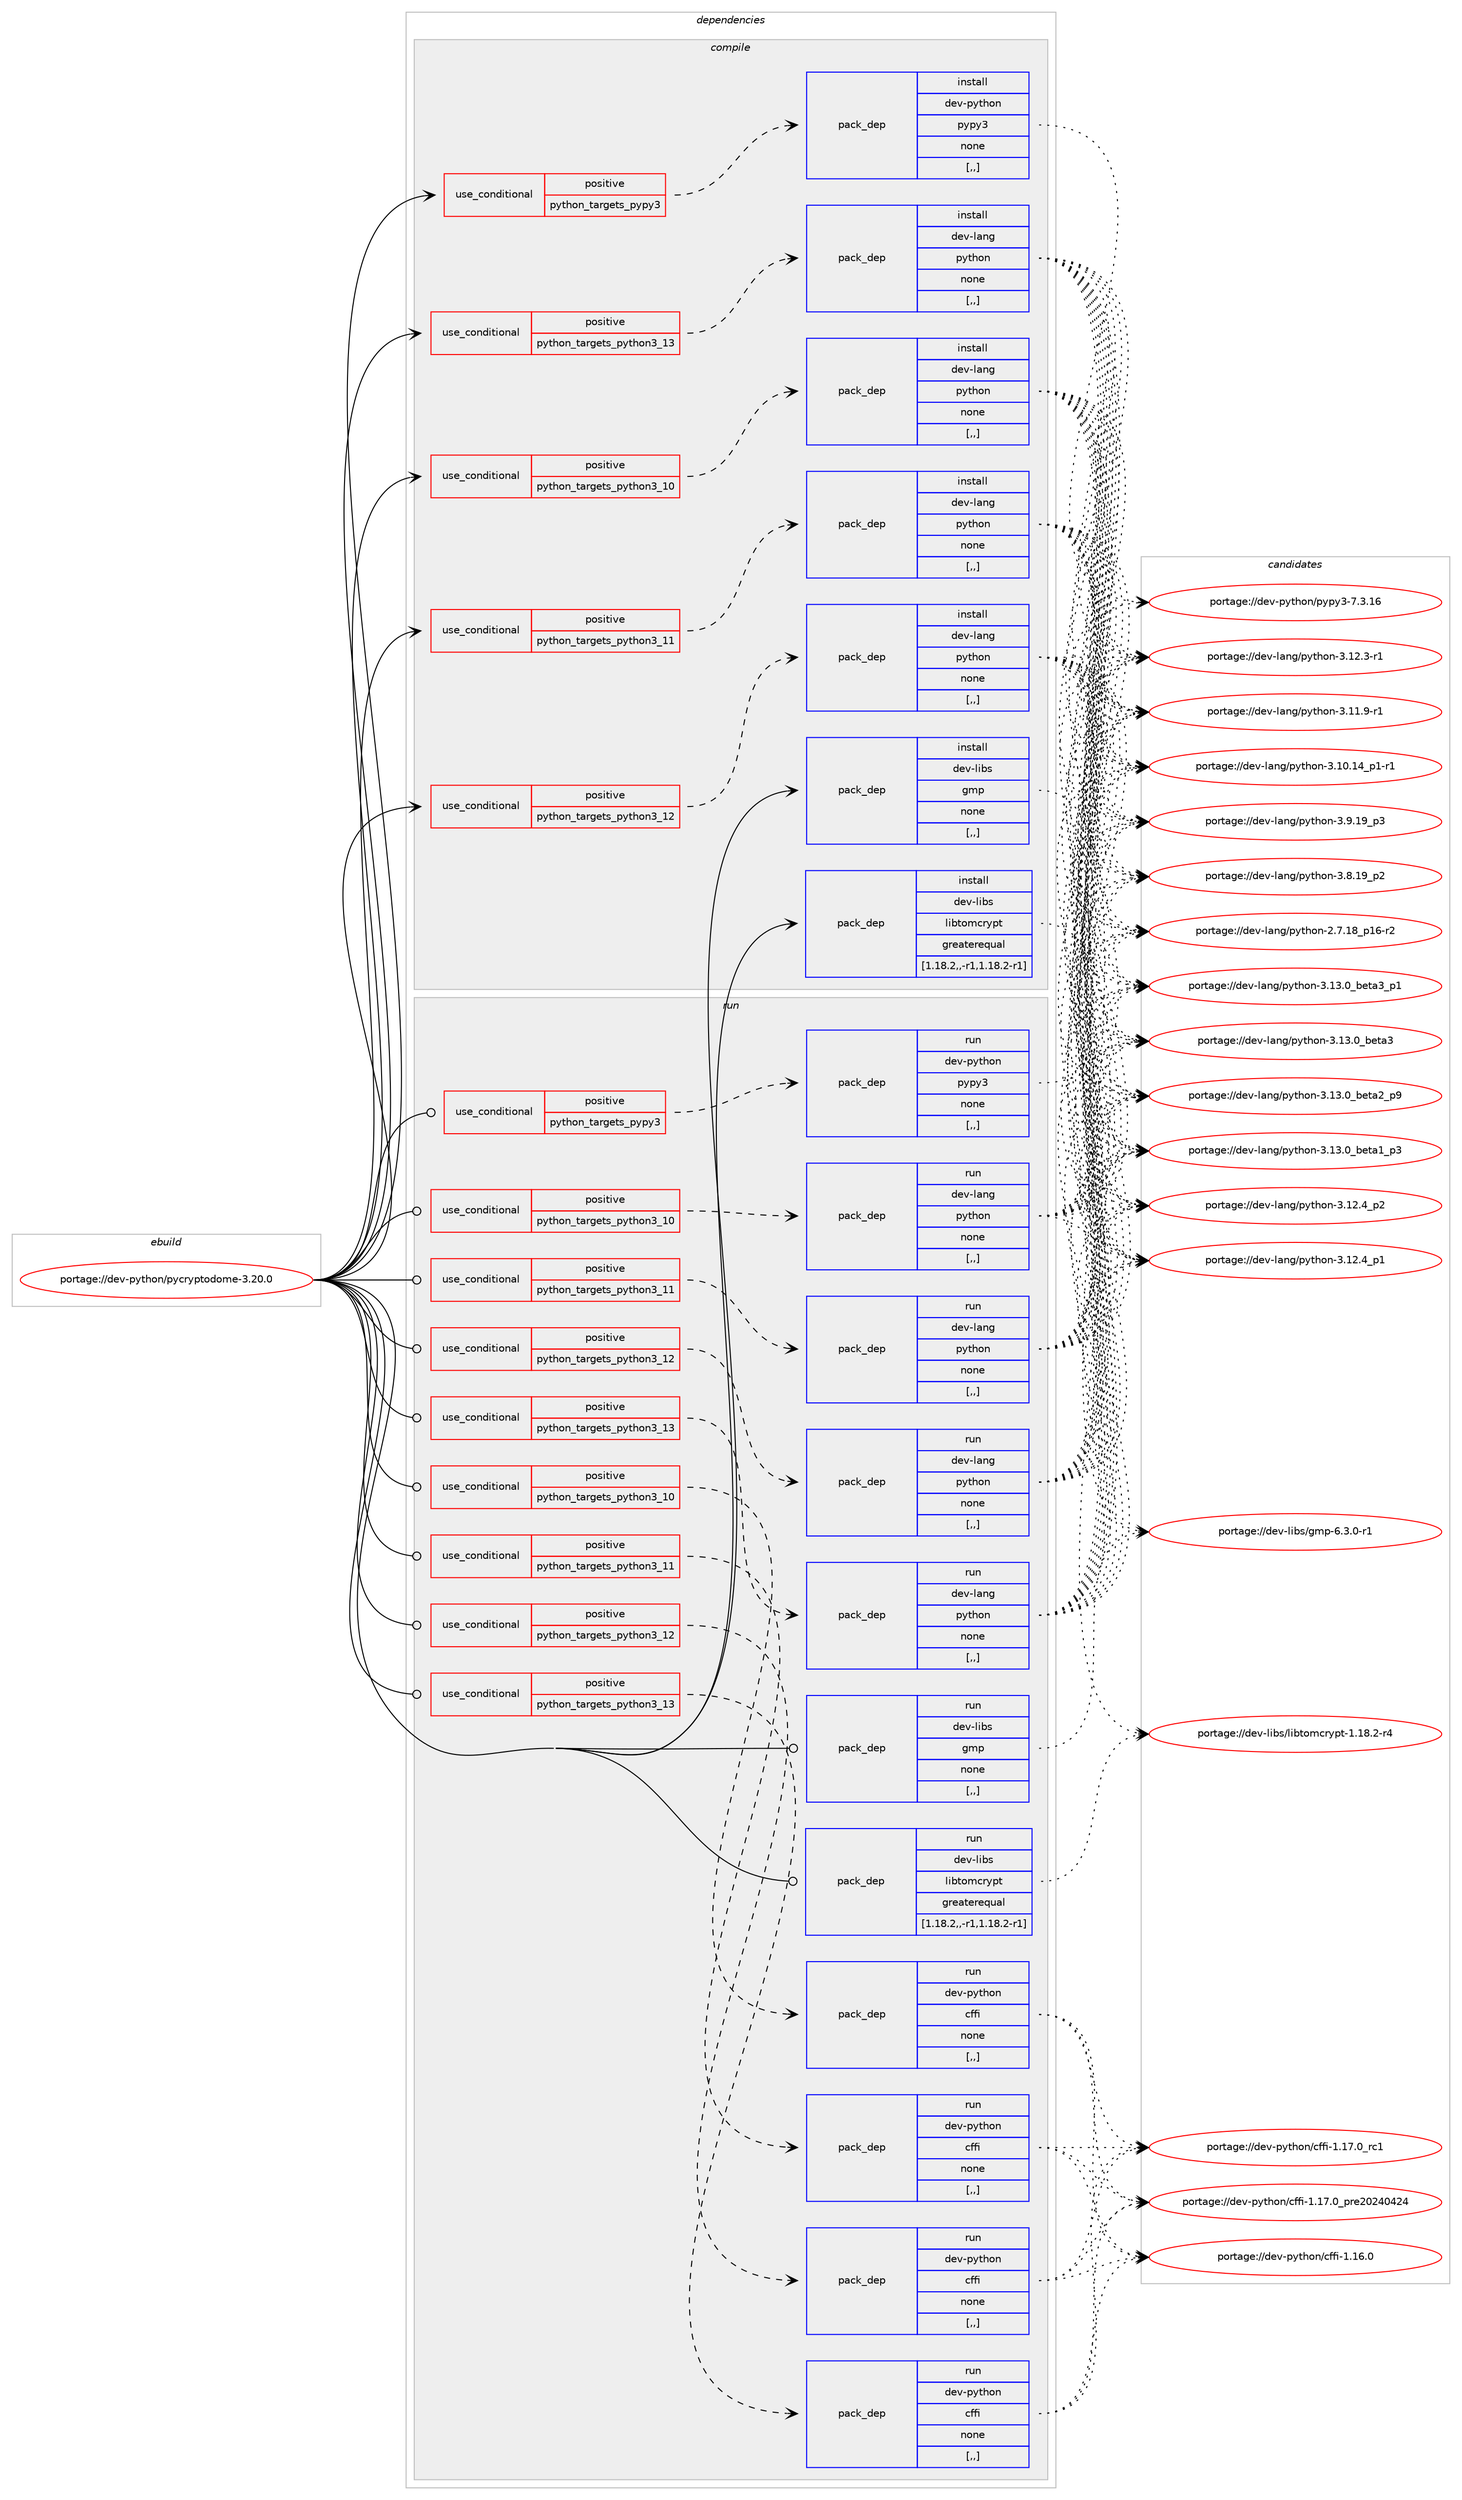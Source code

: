 digraph prolog {

# *************
# Graph options
# *************

newrank=true;
concentrate=true;
compound=true;
graph [rankdir=LR,fontname=Helvetica,fontsize=10,ranksep=1.5];#, ranksep=2.5, nodesep=0.2];
edge  [arrowhead=vee];
node  [fontname=Helvetica,fontsize=10];

# **********
# The ebuild
# **********

subgraph cluster_leftcol {
color=gray;
label=<<i>ebuild</i>>;
id [label="portage://dev-python/pycryptodome-3.20.0", color=red, width=4, href="../dev-python/pycryptodome-3.20.0.svg"];
}

# ****************
# The dependencies
# ****************

subgraph cluster_midcol {
color=gray;
label=<<i>dependencies</i>>;
subgraph cluster_compile {
fillcolor="#eeeeee";
style=filled;
label=<<i>compile</i>>;
subgraph cond36601 {
dependency155736 [label=<<TABLE BORDER="0" CELLBORDER="1" CELLSPACING="0" CELLPADDING="4"><TR><TD ROWSPAN="3" CELLPADDING="10">use_conditional</TD></TR><TR><TD>positive</TD></TR><TR><TD>python_targets_pypy3</TD></TR></TABLE>>, shape=none, color=red];
subgraph pack117884 {
dependency155737 [label=<<TABLE BORDER="0" CELLBORDER="1" CELLSPACING="0" CELLPADDING="4" WIDTH="220"><TR><TD ROWSPAN="6" CELLPADDING="30">pack_dep</TD></TR><TR><TD WIDTH="110">install</TD></TR><TR><TD>dev-python</TD></TR><TR><TD>pypy3</TD></TR><TR><TD>none</TD></TR><TR><TD>[,,]</TD></TR></TABLE>>, shape=none, color=blue];
}
dependency155736:e -> dependency155737:w [weight=20,style="dashed",arrowhead="vee"];
}
id:e -> dependency155736:w [weight=20,style="solid",arrowhead="vee"];
subgraph cond36602 {
dependency155738 [label=<<TABLE BORDER="0" CELLBORDER="1" CELLSPACING="0" CELLPADDING="4"><TR><TD ROWSPAN="3" CELLPADDING="10">use_conditional</TD></TR><TR><TD>positive</TD></TR><TR><TD>python_targets_python3_10</TD></TR></TABLE>>, shape=none, color=red];
subgraph pack117885 {
dependency155739 [label=<<TABLE BORDER="0" CELLBORDER="1" CELLSPACING="0" CELLPADDING="4" WIDTH="220"><TR><TD ROWSPAN="6" CELLPADDING="30">pack_dep</TD></TR><TR><TD WIDTH="110">install</TD></TR><TR><TD>dev-lang</TD></TR><TR><TD>python</TD></TR><TR><TD>none</TD></TR><TR><TD>[,,]</TD></TR></TABLE>>, shape=none, color=blue];
}
dependency155738:e -> dependency155739:w [weight=20,style="dashed",arrowhead="vee"];
}
id:e -> dependency155738:w [weight=20,style="solid",arrowhead="vee"];
subgraph cond36603 {
dependency155740 [label=<<TABLE BORDER="0" CELLBORDER="1" CELLSPACING="0" CELLPADDING="4"><TR><TD ROWSPAN="3" CELLPADDING="10">use_conditional</TD></TR><TR><TD>positive</TD></TR><TR><TD>python_targets_python3_11</TD></TR></TABLE>>, shape=none, color=red];
subgraph pack117886 {
dependency155741 [label=<<TABLE BORDER="0" CELLBORDER="1" CELLSPACING="0" CELLPADDING="4" WIDTH="220"><TR><TD ROWSPAN="6" CELLPADDING="30">pack_dep</TD></TR><TR><TD WIDTH="110">install</TD></TR><TR><TD>dev-lang</TD></TR><TR><TD>python</TD></TR><TR><TD>none</TD></TR><TR><TD>[,,]</TD></TR></TABLE>>, shape=none, color=blue];
}
dependency155740:e -> dependency155741:w [weight=20,style="dashed",arrowhead="vee"];
}
id:e -> dependency155740:w [weight=20,style="solid",arrowhead="vee"];
subgraph cond36604 {
dependency155742 [label=<<TABLE BORDER="0" CELLBORDER="1" CELLSPACING="0" CELLPADDING="4"><TR><TD ROWSPAN="3" CELLPADDING="10">use_conditional</TD></TR><TR><TD>positive</TD></TR><TR><TD>python_targets_python3_12</TD></TR></TABLE>>, shape=none, color=red];
subgraph pack117887 {
dependency155743 [label=<<TABLE BORDER="0" CELLBORDER="1" CELLSPACING="0" CELLPADDING="4" WIDTH="220"><TR><TD ROWSPAN="6" CELLPADDING="30">pack_dep</TD></TR><TR><TD WIDTH="110">install</TD></TR><TR><TD>dev-lang</TD></TR><TR><TD>python</TD></TR><TR><TD>none</TD></TR><TR><TD>[,,]</TD></TR></TABLE>>, shape=none, color=blue];
}
dependency155742:e -> dependency155743:w [weight=20,style="dashed",arrowhead="vee"];
}
id:e -> dependency155742:w [weight=20,style="solid",arrowhead="vee"];
subgraph cond36605 {
dependency155744 [label=<<TABLE BORDER="0" CELLBORDER="1" CELLSPACING="0" CELLPADDING="4"><TR><TD ROWSPAN="3" CELLPADDING="10">use_conditional</TD></TR><TR><TD>positive</TD></TR><TR><TD>python_targets_python3_13</TD></TR></TABLE>>, shape=none, color=red];
subgraph pack117888 {
dependency155745 [label=<<TABLE BORDER="0" CELLBORDER="1" CELLSPACING="0" CELLPADDING="4" WIDTH="220"><TR><TD ROWSPAN="6" CELLPADDING="30">pack_dep</TD></TR><TR><TD WIDTH="110">install</TD></TR><TR><TD>dev-lang</TD></TR><TR><TD>python</TD></TR><TR><TD>none</TD></TR><TR><TD>[,,]</TD></TR></TABLE>>, shape=none, color=blue];
}
dependency155744:e -> dependency155745:w [weight=20,style="dashed",arrowhead="vee"];
}
id:e -> dependency155744:w [weight=20,style="solid",arrowhead="vee"];
subgraph pack117889 {
dependency155746 [label=<<TABLE BORDER="0" CELLBORDER="1" CELLSPACING="0" CELLPADDING="4" WIDTH="220"><TR><TD ROWSPAN="6" CELLPADDING="30">pack_dep</TD></TR><TR><TD WIDTH="110">install</TD></TR><TR><TD>dev-libs</TD></TR><TR><TD>gmp</TD></TR><TR><TD>none</TD></TR><TR><TD>[,,]</TD></TR></TABLE>>, shape=none, color=blue];
}
id:e -> dependency155746:w [weight=20,style="solid",arrowhead="vee"];
subgraph pack117890 {
dependency155747 [label=<<TABLE BORDER="0" CELLBORDER="1" CELLSPACING="0" CELLPADDING="4" WIDTH="220"><TR><TD ROWSPAN="6" CELLPADDING="30">pack_dep</TD></TR><TR><TD WIDTH="110">install</TD></TR><TR><TD>dev-libs</TD></TR><TR><TD>libtomcrypt</TD></TR><TR><TD>greaterequal</TD></TR><TR><TD>[1.18.2,,-r1,1.18.2-r1]</TD></TR></TABLE>>, shape=none, color=blue];
}
id:e -> dependency155747:w [weight=20,style="solid",arrowhead="vee"];
}
subgraph cluster_compileandrun {
fillcolor="#eeeeee";
style=filled;
label=<<i>compile and run</i>>;
}
subgraph cluster_run {
fillcolor="#eeeeee";
style=filled;
label=<<i>run</i>>;
subgraph cond36606 {
dependency155748 [label=<<TABLE BORDER="0" CELLBORDER="1" CELLSPACING="0" CELLPADDING="4"><TR><TD ROWSPAN="3" CELLPADDING="10">use_conditional</TD></TR><TR><TD>positive</TD></TR><TR><TD>python_targets_pypy3</TD></TR></TABLE>>, shape=none, color=red];
subgraph pack117891 {
dependency155749 [label=<<TABLE BORDER="0" CELLBORDER="1" CELLSPACING="0" CELLPADDING="4" WIDTH="220"><TR><TD ROWSPAN="6" CELLPADDING="30">pack_dep</TD></TR><TR><TD WIDTH="110">run</TD></TR><TR><TD>dev-python</TD></TR><TR><TD>pypy3</TD></TR><TR><TD>none</TD></TR><TR><TD>[,,]</TD></TR></TABLE>>, shape=none, color=blue];
}
dependency155748:e -> dependency155749:w [weight=20,style="dashed",arrowhead="vee"];
}
id:e -> dependency155748:w [weight=20,style="solid",arrowhead="odot"];
subgraph cond36607 {
dependency155750 [label=<<TABLE BORDER="0" CELLBORDER="1" CELLSPACING="0" CELLPADDING="4"><TR><TD ROWSPAN="3" CELLPADDING="10">use_conditional</TD></TR><TR><TD>positive</TD></TR><TR><TD>python_targets_python3_10</TD></TR></TABLE>>, shape=none, color=red];
subgraph pack117892 {
dependency155751 [label=<<TABLE BORDER="0" CELLBORDER="1" CELLSPACING="0" CELLPADDING="4" WIDTH="220"><TR><TD ROWSPAN="6" CELLPADDING="30">pack_dep</TD></TR><TR><TD WIDTH="110">run</TD></TR><TR><TD>dev-lang</TD></TR><TR><TD>python</TD></TR><TR><TD>none</TD></TR><TR><TD>[,,]</TD></TR></TABLE>>, shape=none, color=blue];
}
dependency155750:e -> dependency155751:w [weight=20,style="dashed",arrowhead="vee"];
}
id:e -> dependency155750:w [weight=20,style="solid",arrowhead="odot"];
subgraph cond36608 {
dependency155752 [label=<<TABLE BORDER="0" CELLBORDER="1" CELLSPACING="0" CELLPADDING="4"><TR><TD ROWSPAN="3" CELLPADDING="10">use_conditional</TD></TR><TR><TD>positive</TD></TR><TR><TD>python_targets_python3_10</TD></TR></TABLE>>, shape=none, color=red];
subgraph pack117893 {
dependency155753 [label=<<TABLE BORDER="0" CELLBORDER="1" CELLSPACING="0" CELLPADDING="4" WIDTH="220"><TR><TD ROWSPAN="6" CELLPADDING="30">pack_dep</TD></TR><TR><TD WIDTH="110">run</TD></TR><TR><TD>dev-python</TD></TR><TR><TD>cffi</TD></TR><TR><TD>none</TD></TR><TR><TD>[,,]</TD></TR></TABLE>>, shape=none, color=blue];
}
dependency155752:e -> dependency155753:w [weight=20,style="dashed",arrowhead="vee"];
}
id:e -> dependency155752:w [weight=20,style="solid",arrowhead="odot"];
subgraph cond36609 {
dependency155754 [label=<<TABLE BORDER="0" CELLBORDER="1" CELLSPACING="0" CELLPADDING="4"><TR><TD ROWSPAN="3" CELLPADDING="10">use_conditional</TD></TR><TR><TD>positive</TD></TR><TR><TD>python_targets_python3_11</TD></TR></TABLE>>, shape=none, color=red];
subgraph pack117894 {
dependency155755 [label=<<TABLE BORDER="0" CELLBORDER="1" CELLSPACING="0" CELLPADDING="4" WIDTH="220"><TR><TD ROWSPAN="6" CELLPADDING="30">pack_dep</TD></TR><TR><TD WIDTH="110">run</TD></TR><TR><TD>dev-lang</TD></TR><TR><TD>python</TD></TR><TR><TD>none</TD></TR><TR><TD>[,,]</TD></TR></TABLE>>, shape=none, color=blue];
}
dependency155754:e -> dependency155755:w [weight=20,style="dashed",arrowhead="vee"];
}
id:e -> dependency155754:w [weight=20,style="solid",arrowhead="odot"];
subgraph cond36610 {
dependency155756 [label=<<TABLE BORDER="0" CELLBORDER="1" CELLSPACING="0" CELLPADDING="4"><TR><TD ROWSPAN="3" CELLPADDING="10">use_conditional</TD></TR><TR><TD>positive</TD></TR><TR><TD>python_targets_python3_11</TD></TR></TABLE>>, shape=none, color=red];
subgraph pack117895 {
dependency155757 [label=<<TABLE BORDER="0" CELLBORDER="1" CELLSPACING="0" CELLPADDING="4" WIDTH="220"><TR><TD ROWSPAN="6" CELLPADDING="30">pack_dep</TD></TR><TR><TD WIDTH="110">run</TD></TR><TR><TD>dev-python</TD></TR><TR><TD>cffi</TD></TR><TR><TD>none</TD></TR><TR><TD>[,,]</TD></TR></TABLE>>, shape=none, color=blue];
}
dependency155756:e -> dependency155757:w [weight=20,style="dashed",arrowhead="vee"];
}
id:e -> dependency155756:w [weight=20,style="solid",arrowhead="odot"];
subgraph cond36611 {
dependency155758 [label=<<TABLE BORDER="0" CELLBORDER="1" CELLSPACING="0" CELLPADDING="4"><TR><TD ROWSPAN="3" CELLPADDING="10">use_conditional</TD></TR><TR><TD>positive</TD></TR><TR><TD>python_targets_python3_12</TD></TR></TABLE>>, shape=none, color=red];
subgraph pack117896 {
dependency155759 [label=<<TABLE BORDER="0" CELLBORDER="1" CELLSPACING="0" CELLPADDING="4" WIDTH="220"><TR><TD ROWSPAN="6" CELLPADDING="30">pack_dep</TD></TR><TR><TD WIDTH="110">run</TD></TR><TR><TD>dev-lang</TD></TR><TR><TD>python</TD></TR><TR><TD>none</TD></TR><TR><TD>[,,]</TD></TR></TABLE>>, shape=none, color=blue];
}
dependency155758:e -> dependency155759:w [weight=20,style="dashed",arrowhead="vee"];
}
id:e -> dependency155758:w [weight=20,style="solid",arrowhead="odot"];
subgraph cond36612 {
dependency155760 [label=<<TABLE BORDER="0" CELLBORDER="1" CELLSPACING="0" CELLPADDING="4"><TR><TD ROWSPAN="3" CELLPADDING="10">use_conditional</TD></TR><TR><TD>positive</TD></TR><TR><TD>python_targets_python3_12</TD></TR></TABLE>>, shape=none, color=red];
subgraph pack117897 {
dependency155761 [label=<<TABLE BORDER="0" CELLBORDER="1" CELLSPACING="0" CELLPADDING="4" WIDTH="220"><TR><TD ROWSPAN="6" CELLPADDING="30">pack_dep</TD></TR><TR><TD WIDTH="110">run</TD></TR><TR><TD>dev-python</TD></TR><TR><TD>cffi</TD></TR><TR><TD>none</TD></TR><TR><TD>[,,]</TD></TR></TABLE>>, shape=none, color=blue];
}
dependency155760:e -> dependency155761:w [weight=20,style="dashed",arrowhead="vee"];
}
id:e -> dependency155760:w [weight=20,style="solid",arrowhead="odot"];
subgraph cond36613 {
dependency155762 [label=<<TABLE BORDER="0" CELLBORDER="1" CELLSPACING="0" CELLPADDING="4"><TR><TD ROWSPAN="3" CELLPADDING="10">use_conditional</TD></TR><TR><TD>positive</TD></TR><TR><TD>python_targets_python3_13</TD></TR></TABLE>>, shape=none, color=red];
subgraph pack117898 {
dependency155763 [label=<<TABLE BORDER="0" CELLBORDER="1" CELLSPACING="0" CELLPADDING="4" WIDTH="220"><TR><TD ROWSPAN="6" CELLPADDING="30">pack_dep</TD></TR><TR><TD WIDTH="110">run</TD></TR><TR><TD>dev-lang</TD></TR><TR><TD>python</TD></TR><TR><TD>none</TD></TR><TR><TD>[,,]</TD></TR></TABLE>>, shape=none, color=blue];
}
dependency155762:e -> dependency155763:w [weight=20,style="dashed",arrowhead="vee"];
}
id:e -> dependency155762:w [weight=20,style="solid",arrowhead="odot"];
subgraph cond36614 {
dependency155764 [label=<<TABLE BORDER="0" CELLBORDER="1" CELLSPACING="0" CELLPADDING="4"><TR><TD ROWSPAN="3" CELLPADDING="10">use_conditional</TD></TR><TR><TD>positive</TD></TR><TR><TD>python_targets_python3_13</TD></TR></TABLE>>, shape=none, color=red];
subgraph pack117899 {
dependency155765 [label=<<TABLE BORDER="0" CELLBORDER="1" CELLSPACING="0" CELLPADDING="4" WIDTH="220"><TR><TD ROWSPAN="6" CELLPADDING="30">pack_dep</TD></TR><TR><TD WIDTH="110">run</TD></TR><TR><TD>dev-python</TD></TR><TR><TD>cffi</TD></TR><TR><TD>none</TD></TR><TR><TD>[,,]</TD></TR></TABLE>>, shape=none, color=blue];
}
dependency155764:e -> dependency155765:w [weight=20,style="dashed",arrowhead="vee"];
}
id:e -> dependency155764:w [weight=20,style="solid",arrowhead="odot"];
subgraph pack117900 {
dependency155766 [label=<<TABLE BORDER="0" CELLBORDER="1" CELLSPACING="0" CELLPADDING="4" WIDTH="220"><TR><TD ROWSPAN="6" CELLPADDING="30">pack_dep</TD></TR><TR><TD WIDTH="110">run</TD></TR><TR><TD>dev-libs</TD></TR><TR><TD>gmp</TD></TR><TR><TD>none</TD></TR><TR><TD>[,,]</TD></TR></TABLE>>, shape=none, color=blue];
}
id:e -> dependency155766:w [weight=20,style="solid",arrowhead="odot"];
subgraph pack117901 {
dependency155767 [label=<<TABLE BORDER="0" CELLBORDER="1" CELLSPACING="0" CELLPADDING="4" WIDTH="220"><TR><TD ROWSPAN="6" CELLPADDING="30">pack_dep</TD></TR><TR><TD WIDTH="110">run</TD></TR><TR><TD>dev-libs</TD></TR><TR><TD>libtomcrypt</TD></TR><TR><TD>greaterequal</TD></TR><TR><TD>[1.18.2,,-r1,1.18.2-r1]</TD></TR></TABLE>>, shape=none, color=blue];
}
id:e -> dependency155767:w [weight=20,style="solid",arrowhead="odot"];
}
}

# **************
# The candidates
# **************

subgraph cluster_choices {
rank=same;
color=gray;
label=<<i>candidates</i>>;

subgraph choice117884 {
color=black;
nodesep=1;
choice10010111845112121116104111110471121211121215145554651464954 [label="portage://dev-python/pypy3-7.3.16", color=red, width=4,href="../dev-python/pypy3-7.3.16.svg"];
dependency155737:e -> choice10010111845112121116104111110471121211121215145554651464954:w [style=dotted,weight="100"];
}
subgraph choice117885 {
color=black;
nodesep=1;
choice10010111845108971101034711212111610411111045514649514648959810111697519511249 [label="portage://dev-lang/python-3.13.0_beta3_p1", color=red, width=4,href="../dev-lang/python-3.13.0_beta3_p1.svg"];
choice1001011184510897110103471121211161041111104551464951464895981011169751 [label="portage://dev-lang/python-3.13.0_beta3", color=red, width=4,href="../dev-lang/python-3.13.0_beta3.svg"];
choice10010111845108971101034711212111610411111045514649514648959810111697509511257 [label="portage://dev-lang/python-3.13.0_beta2_p9", color=red, width=4,href="../dev-lang/python-3.13.0_beta2_p9.svg"];
choice10010111845108971101034711212111610411111045514649514648959810111697499511251 [label="portage://dev-lang/python-3.13.0_beta1_p3", color=red, width=4,href="../dev-lang/python-3.13.0_beta1_p3.svg"];
choice100101118451089711010347112121116104111110455146495046529511250 [label="portage://dev-lang/python-3.12.4_p2", color=red, width=4,href="../dev-lang/python-3.12.4_p2.svg"];
choice100101118451089711010347112121116104111110455146495046529511249 [label="portage://dev-lang/python-3.12.4_p1", color=red, width=4,href="../dev-lang/python-3.12.4_p1.svg"];
choice100101118451089711010347112121116104111110455146495046514511449 [label="portage://dev-lang/python-3.12.3-r1", color=red, width=4,href="../dev-lang/python-3.12.3-r1.svg"];
choice100101118451089711010347112121116104111110455146494946574511449 [label="portage://dev-lang/python-3.11.9-r1", color=red, width=4,href="../dev-lang/python-3.11.9-r1.svg"];
choice100101118451089711010347112121116104111110455146494846495295112494511449 [label="portage://dev-lang/python-3.10.14_p1-r1", color=red, width=4,href="../dev-lang/python-3.10.14_p1-r1.svg"];
choice100101118451089711010347112121116104111110455146574649579511251 [label="portage://dev-lang/python-3.9.19_p3", color=red, width=4,href="../dev-lang/python-3.9.19_p3.svg"];
choice100101118451089711010347112121116104111110455146564649579511250 [label="portage://dev-lang/python-3.8.19_p2", color=red, width=4,href="../dev-lang/python-3.8.19_p2.svg"];
choice100101118451089711010347112121116104111110455046554649569511249544511450 [label="portage://dev-lang/python-2.7.18_p16-r2", color=red, width=4,href="../dev-lang/python-2.7.18_p16-r2.svg"];
dependency155739:e -> choice10010111845108971101034711212111610411111045514649514648959810111697519511249:w [style=dotted,weight="100"];
dependency155739:e -> choice1001011184510897110103471121211161041111104551464951464895981011169751:w [style=dotted,weight="100"];
dependency155739:e -> choice10010111845108971101034711212111610411111045514649514648959810111697509511257:w [style=dotted,weight="100"];
dependency155739:e -> choice10010111845108971101034711212111610411111045514649514648959810111697499511251:w [style=dotted,weight="100"];
dependency155739:e -> choice100101118451089711010347112121116104111110455146495046529511250:w [style=dotted,weight="100"];
dependency155739:e -> choice100101118451089711010347112121116104111110455146495046529511249:w [style=dotted,weight="100"];
dependency155739:e -> choice100101118451089711010347112121116104111110455146495046514511449:w [style=dotted,weight="100"];
dependency155739:e -> choice100101118451089711010347112121116104111110455146494946574511449:w [style=dotted,weight="100"];
dependency155739:e -> choice100101118451089711010347112121116104111110455146494846495295112494511449:w [style=dotted,weight="100"];
dependency155739:e -> choice100101118451089711010347112121116104111110455146574649579511251:w [style=dotted,weight="100"];
dependency155739:e -> choice100101118451089711010347112121116104111110455146564649579511250:w [style=dotted,weight="100"];
dependency155739:e -> choice100101118451089711010347112121116104111110455046554649569511249544511450:w [style=dotted,weight="100"];
}
subgraph choice117886 {
color=black;
nodesep=1;
choice10010111845108971101034711212111610411111045514649514648959810111697519511249 [label="portage://dev-lang/python-3.13.0_beta3_p1", color=red, width=4,href="../dev-lang/python-3.13.0_beta3_p1.svg"];
choice1001011184510897110103471121211161041111104551464951464895981011169751 [label="portage://dev-lang/python-3.13.0_beta3", color=red, width=4,href="../dev-lang/python-3.13.0_beta3.svg"];
choice10010111845108971101034711212111610411111045514649514648959810111697509511257 [label="portage://dev-lang/python-3.13.0_beta2_p9", color=red, width=4,href="../dev-lang/python-3.13.0_beta2_p9.svg"];
choice10010111845108971101034711212111610411111045514649514648959810111697499511251 [label="portage://dev-lang/python-3.13.0_beta1_p3", color=red, width=4,href="../dev-lang/python-3.13.0_beta1_p3.svg"];
choice100101118451089711010347112121116104111110455146495046529511250 [label="portage://dev-lang/python-3.12.4_p2", color=red, width=4,href="../dev-lang/python-3.12.4_p2.svg"];
choice100101118451089711010347112121116104111110455146495046529511249 [label="portage://dev-lang/python-3.12.4_p1", color=red, width=4,href="../dev-lang/python-3.12.4_p1.svg"];
choice100101118451089711010347112121116104111110455146495046514511449 [label="portage://dev-lang/python-3.12.3-r1", color=red, width=4,href="../dev-lang/python-3.12.3-r1.svg"];
choice100101118451089711010347112121116104111110455146494946574511449 [label="portage://dev-lang/python-3.11.9-r1", color=red, width=4,href="../dev-lang/python-3.11.9-r1.svg"];
choice100101118451089711010347112121116104111110455146494846495295112494511449 [label="portage://dev-lang/python-3.10.14_p1-r1", color=red, width=4,href="../dev-lang/python-3.10.14_p1-r1.svg"];
choice100101118451089711010347112121116104111110455146574649579511251 [label="portage://dev-lang/python-3.9.19_p3", color=red, width=4,href="../dev-lang/python-3.9.19_p3.svg"];
choice100101118451089711010347112121116104111110455146564649579511250 [label="portage://dev-lang/python-3.8.19_p2", color=red, width=4,href="../dev-lang/python-3.8.19_p2.svg"];
choice100101118451089711010347112121116104111110455046554649569511249544511450 [label="portage://dev-lang/python-2.7.18_p16-r2", color=red, width=4,href="../dev-lang/python-2.7.18_p16-r2.svg"];
dependency155741:e -> choice10010111845108971101034711212111610411111045514649514648959810111697519511249:w [style=dotted,weight="100"];
dependency155741:e -> choice1001011184510897110103471121211161041111104551464951464895981011169751:w [style=dotted,weight="100"];
dependency155741:e -> choice10010111845108971101034711212111610411111045514649514648959810111697509511257:w [style=dotted,weight="100"];
dependency155741:e -> choice10010111845108971101034711212111610411111045514649514648959810111697499511251:w [style=dotted,weight="100"];
dependency155741:e -> choice100101118451089711010347112121116104111110455146495046529511250:w [style=dotted,weight="100"];
dependency155741:e -> choice100101118451089711010347112121116104111110455146495046529511249:w [style=dotted,weight="100"];
dependency155741:e -> choice100101118451089711010347112121116104111110455146495046514511449:w [style=dotted,weight="100"];
dependency155741:e -> choice100101118451089711010347112121116104111110455146494946574511449:w [style=dotted,weight="100"];
dependency155741:e -> choice100101118451089711010347112121116104111110455146494846495295112494511449:w [style=dotted,weight="100"];
dependency155741:e -> choice100101118451089711010347112121116104111110455146574649579511251:w [style=dotted,weight="100"];
dependency155741:e -> choice100101118451089711010347112121116104111110455146564649579511250:w [style=dotted,weight="100"];
dependency155741:e -> choice100101118451089711010347112121116104111110455046554649569511249544511450:w [style=dotted,weight="100"];
}
subgraph choice117887 {
color=black;
nodesep=1;
choice10010111845108971101034711212111610411111045514649514648959810111697519511249 [label="portage://dev-lang/python-3.13.0_beta3_p1", color=red, width=4,href="../dev-lang/python-3.13.0_beta3_p1.svg"];
choice1001011184510897110103471121211161041111104551464951464895981011169751 [label="portage://dev-lang/python-3.13.0_beta3", color=red, width=4,href="../dev-lang/python-3.13.0_beta3.svg"];
choice10010111845108971101034711212111610411111045514649514648959810111697509511257 [label="portage://dev-lang/python-3.13.0_beta2_p9", color=red, width=4,href="../dev-lang/python-3.13.0_beta2_p9.svg"];
choice10010111845108971101034711212111610411111045514649514648959810111697499511251 [label="portage://dev-lang/python-3.13.0_beta1_p3", color=red, width=4,href="../dev-lang/python-3.13.0_beta1_p3.svg"];
choice100101118451089711010347112121116104111110455146495046529511250 [label="portage://dev-lang/python-3.12.4_p2", color=red, width=4,href="../dev-lang/python-3.12.4_p2.svg"];
choice100101118451089711010347112121116104111110455146495046529511249 [label="portage://dev-lang/python-3.12.4_p1", color=red, width=4,href="../dev-lang/python-3.12.4_p1.svg"];
choice100101118451089711010347112121116104111110455146495046514511449 [label="portage://dev-lang/python-3.12.3-r1", color=red, width=4,href="../dev-lang/python-3.12.3-r1.svg"];
choice100101118451089711010347112121116104111110455146494946574511449 [label="portage://dev-lang/python-3.11.9-r1", color=red, width=4,href="../dev-lang/python-3.11.9-r1.svg"];
choice100101118451089711010347112121116104111110455146494846495295112494511449 [label="portage://dev-lang/python-3.10.14_p1-r1", color=red, width=4,href="../dev-lang/python-3.10.14_p1-r1.svg"];
choice100101118451089711010347112121116104111110455146574649579511251 [label="portage://dev-lang/python-3.9.19_p3", color=red, width=4,href="../dev-lang/python-3.9.19_p3.svg"];
choice100101118451089711010347112121116104111110455146564649579511250 [label="portage://dev-lang/python-3.8.19_p2", color=red, width=4,href="../dev-lang/python-3.8.19_p2.svg"];
choice100101118451089711010347112121116104111110455046554649569511249544511450 [label="portage://dev-lang/python-2.7.18_p16-r2", color=red, width=4,href="../dev-lang/python-2.7.18_p16-r2.svg"];
dependency155743:e -> choice10010111845108971101034711212111610411111045514649514648959810111697519511249:w [style=dotted,weight="100"];
dependency155743:e -> choice1001011184510897110103471121211161041111104551464951464895981011169751:w [style=dotted,weight="100"];
dependency155743:e -> choice10010111845108971101034711212111610411111045514649514648959810111697509511257:w [style=dotted,weight="100"];
dependency155743:e -> choice10010111845108971101034711212111610411111045514649514648959810111697499511251:w [style=dotted,weight="100"];
dependency155743:e -> choice100101118451089711010347112121116104111110455146495046529511250:w [style=dotted,weight="100"];
dependency155743:e -> choice100101118451089711010347112121116104111110455146495046529511249:w [style=dotted,weight="100"];
dependency155743:e -> choice100101118451089711010347112121116104111110455146495046514511449:w [style=dotted,weight="100"];
dependency155743:e -> choice100101118451089711010347112121116104111110455146494946574511449:w [style=dotted,weight="100"];
dependency155743:e -> choice100101118451089711010347112121116104111110455146494846495295112494511449:w [style=dotted,weight="100"];
dependency155743:e -> choice100101118451089711010347112121116104111110455146574649579511251:w [style=dotted,weight="100"];
dependency155743:e -> choice100101118451089711010347112121116104111110455146564649579511250:w [style=dotted,weight="100"];
dependency155743:e -> choice100101118451089711010347112121116104111110455046554649569511249544511450:w [style=dotted,weight="100"];
}
subgraph choice117888 {
color=black;
nodesep=1;
choice10010111845108971101034711212111610411111045514649514648959810111697519511249 [label="portage://dev-lang/python-3.13.0_beta3_p1", color=red, width=4,href="../dev-lang/python-3.13.0_beta3_p1.svg"];
choice1001011184510897110103471121211161041111104551464951464895981011169751 [label="portage://dev-lang/python-3.13.0_beta3", color=red, width=4,href="../dev-lang/python-3.13.0_beta3.svg"];
choice10010111845108971101034711212111610411111045514649514648959810111697509511257 [label="portage://dev-lang/python-3.13.0_beta2_p9", color=red, width=4,href="../dev-lang/python-3.13.0_beta2_p9.svg"];
choice10010111845108971101034711212111610411111045514649514648959810111697499511251 [label="portage://dev-lang/python-3.13.0_beta1_p3", color=red, width=4,href="../dev-lang/python-3.13.0_beta1_p3.svg"];
choice100101118451089711010347112121116104111110455146495046529511250 [label="portage://dev-lang/python-3.12.4_p2", color=red, width=4,href="../dev-lang/python-3.12.4_p2.svg"];
choice100101118451089711010347112121116104111110455146495046529511249 [label="portage://dev-lang/python-3.12.4_p1", color=red, width=4,href="../dev-lang/python-3.12.4_p1.svg"];
choice100101118451089711010347112121116104111110455146495046514511449 [label="portage://dev-lang/python-3.12.3-r1", color=red, width=4,href="../dev-lang/python-3.12.3-r1.svg"];
choice100101118451089711010347112121116104111110455146494946574511449 [label="portage://dev-lang/python-3.11.9-r1", color=red, width=4,href="../dev-lang/python-3.11.9-r1.svg"];
choice100101118451089711010347112121116104111110455146494846495295112494511449 [label="portage://dev-lang/python-3.10.14_p1-r1", color=red, width=4,href="../dev-lang/python-3.10.14_p1-r1.svg"];
choice100101118451089711010347112121116104111110455146574649579511251 [label="portage://dev-lang/python-3.9.19_p3", color=red, width=4,href="../dev-lang/python-3.9.19_p3.svg"];
choice100101118451089711010347112121116104111110455146564649579511250 [label="portage://dev-lang/python-3.8.19_p2", color=red, width=4,href="../dev-lang/python-3.8.19_p2.svg"];
choice100101118451089711010347112121116104111110455046554649569511249544511450 [label="portage://dev-lang/python-2.7.18_p16-r2", color=red, width=4,href="../dev-lang/python-2.7.18_p16-r2.svg"];
dependency155745:e -> choice10010111845108971101034711212111610411111045514649514648959810111697519511249:w [style=dotted,weight="100"];
dependency155745:e -> choice1001011184510897110103471121211161041111104551464951464895981011169751:w [style=dotted,weight="100"];
dependency155745:e -> choice10010111845108971101034711212111610411111045514649514648959810111697509511257:w [style=dotted,weight="100"];
dependency155745:e -> choice10010111845108971101034711212111610411111045514649514648959810111697499511251:w [style=dotted,weight="100"];
dependency155745:e -> choice100101118451089711010347112121116104111110455146495046529511250:w [style=dotted,weight="100"];
dependency155745:e -> choice100101118451089711010347112121116104111110455146495046529511249:w [style=dotted,weight="100"];
dependency155745:e -> choice100101118451089711010347112121116104111110455146495046514511449:w [style=dotted,weight="100"];
dependency155745:e -> choice100101118451089711010347112121116104111110455146494946574511449:w [style=dotted,weight="100"];
dependency155745:e -> choice100101118451089711010347112121116104111110455146494846495295112494511449:w [style=dotted,weight="100"];
dependency155745:e -> choice100101118451089711010347112121116104111110455146574649579511251:w [style=dotted,weight="100"];
dependency155745:e -> choice100101118451089711010347112121116104111110455146564649579511250:w [style=dotted,weight="100"];
dependency155745:e -> choice100101118451089711010347112121116104111110455046554649569511249544511450:w [style=dotted,weight="100"];
}
subgraph choice117889 {
color=black;
nodesep=1;
choice1001011184510810598115471031091124554465146484511449 [label="portage://dev-libs/gmp-6.3.0-r1", color=red, width=4,href="../dev-libs/gmp-6.3.0-r1.svg"];
dependency155746:e -> choice1001011184510810598115471031091124554465146484511449:w [style=dotted,weight="100"];
}
subgraph choice117890 {
color=black;
nodesep=1;
choice1001011184510810598115471081059811611110999114121112116454946495646504511452 [label="portage://dev-libs/libtomcrypt-1.18.2-r4", color=red, width=4,href="../dev-libs/libtomcrypt-1.18.2-r4.svg"];
dependency155747:e -> choice1001011184510810598115471081059811611110999114121112116454946495646504511452:w [style=dotted,weight="100"];
}
subgraph choice117891 {
color=black;
nodesep=1;
choice10010111845112121116104111110471121211121215145554651464954 [label="portage://dev-python/pypy3-7.3.16", color=red, width=4,href="../dev-python/pypy3-7.3.16.svg"];
dependency155749:e -> choice10010111845112121116104111110471121211121215145554651464954:w [style=dotted,weight="100"];
}
subgraph choice117892 {
color=black;
nodesep=1;
choice10010111845108971101034711212111610411111045514649514648959810111697519511249 [label="portage://dev-lang/python-3.13.0_beta3_p1", color=red, width=4,href="../dev-lang/python-3.13.0_beta3_p1.svg"];
choice1001011184510897110103471121211161041111104551464951464895981011169751 [label="portage://dev-lang/python-3.13.0_beta3", color=red, width=4,href="../dev-lang/python-3.13.0_beta3.svg"];
choice10010111845108971101034711212111610411111045514649514648959810111697509511257 [label="portage://dev-lang/python-3.13.0_beta2_p9", color=red, width=4,href="../dev-lang/python-3.13.0_beta2_p9.svg"];
choice10010111845108971101034711212111610411111045514649514648959810111697499511251 [label="portage://dev-lang/python-3.13.0_beta1_p3", color=red, width=4,href="../dev-lang/python-3.13.0_beta1_p3.svg"];
choice100101118451089711010347112121116104111110455146495046529511250 [label="portage://dev-lang/python-3.12.4_p2", color=red, width=4,href="../dev-lang/python-3.12.4_p2.svg"];
choice100101118451089711010347112121116104111110455146495046529511249 [label="portage://dev-lang/python-3.12.4_p1", color=red, width=4,href="../dev-lang/python-3.12.4_p1.svg"];
choice100101118451089711010347112121116104111110455146495046514511449 [label="portage://dev-lang/python-3.12.3-r1", color=red, width=4,href="../dev-lang/python-3.12.3-r1.svg"];
choice100101118451089711010347112121116104111110455146494946574511449 [label="portage://dev-lang/python-3.11.9-r1", color=red, width=4,href="../dev-lang/python-3.11.9-r1.svg"];
choice100101118451089711010347112121116104111110455146494846495295112494511449 [label="portage://dev-lang/python-3.10.14_p1-r1", color=red, width=4,href="../dev-lang/python-3.10.14_p1-r1.svg"];
choice100101118451089711010347112121116104111110455146574649579511251 [label="portage://dev-lang/python-3.9.19_p3", color=red, width=4,href="../dev-lang/python-3.9.19_p3.svg"];
choice100101118451089711010347112121116104111110455146564649579511250 [label="portage://dev-lang/python-3.8.19_p2", color=red, width=4,href="../dev-lang/python-3.8.19_p2.svg"];
choice100101118451089711010347112121116104111110455046554649569511249544511450 [label="portage://dev-lang/python-2.7.18_p16-r2", color=red, width=4,href="../dev-lang/python-2.7.18_p16-r2.svg"];
dependency155751:e -> choice10010111845108971101034711212111610411111045514649514648959810111697519511249:w [style=dotted,weight="100"];
dependency155751:e -> choice1001011184510897110103471121211161041111104551464951464895981011169751:w [style=dotted,weight="100"];
dependency155751:e -> choice10010111845108971101034711212111610411111045514649514648959810111697509511257:w [style=dotted,weight="100"];
dependency155751:e -> choice10010111845108971101034711212111610411111045514649514648959810111697499511251:w [style=dotted,weight="100"];
dependency155751:e -> choice100101118451089711010347112121116104111110455146495046529511250:w [style=dotted,weight="100"];
dependency155751:e -> choice100101118451089711010347112121116104111110455146495046529511249:w [style=dotted,weight="100"];
dependency155751:e -> choice100101118451089711010347112121116104111110455146495046514511449:w [style=dotted,weight="100"];
dependency155751:e -> choice100101118451089711010347112121116104111110455146494946574511449:w [style=dotted,weight="100"];
dependency155751:e -> choice100101118451089711010347112121116104111110455146494846495295112494511449:w [style=dotted,weight="100"];
dependency155751:e -> choice100101118451089711010347112121116104111110455146574649579511251:w [style=dotted,weight="100"];
dependency155751:e -> choice100101118451089711010347112121116104111110455146564649579511250:w [style=dotted,weight="100"];
dependency155751:e -> choice100101118451089711010347112121116104111110455046554649569511249544511450:w [style=dotted,weight="100"];
}
subgraph choice117893 {
color=black;
nodesep=1;
choice10010111845112121116104111110479910210210545494649554648951149949 [label="portage://dev-python/cffi-1.17.0_rc1", color=red, width=4,href="../dev-python/cffi-1.17.0_rc1.svg"];
choice10010111845112121116104111110479910210210545494649554648951121141015048505248525052 [label="portage://dev-python/cffi-1.17.0_pre20240424", color=red, width=4,href="../dev-python/cffi-1.17.0_pre20240424.svg"];
choice10010111845112121116104111110479910210210545494649544648 [label="portage://dev-python/cffi-1.16.0", color=red, width=4,href="../dev-python/cffi-1.16.0.svg"];
dependency155753:e -> choice10010111845112121116104111110479910210210545494649554648951149949:w [style=dotted,weight="100"];
dependency155753:e -> choice10010111845112121116104111110479910210210545494649554648951121141015048505248525052:w [style=dotted,weight="100"];
dependency155753:e -> choice10010111845112121116104111110479910210210545494649544648:w [style=dotted,weight="100"];
}
subgraph choice117894 {
color=black;
nodesep=1;
choice10010111845108971101034711212111610411111045514649514648959810111697519511249 [label="portage://dev-lang/python-3.13.0_beta3_p1", color=red, width=4,href="../dev-lang/python-3.13.0_beta3_p1.svg"];
choice1001011184510897110103471121211161041111104551464951464895981011169751 [label="portage://dev-lang/python-3.13.0_beta3", color=red, width=4,href="../dev-lang/python-3.13.0_beta3.svg"];
choice10010111845108971101034711212111610411111045514649514648959810111697509511257 [label="portage://dev-lang/python-3.13.0_beta2_p9", color=red, width=4,href="../dev-lang/python-3.13.0_beta2_p9.svg"];
choice10010111845108971101034711212111610411111045514649514648959810111697499511251 [label="portage://dev-lang/python-3.13.0_beta1_p3", color=red, width=4,href="../dev-lang/python-3.13.0_beta1_p3.svg"];
choice100101118451089711010347112121116104111110455146495046529511250 [label="portage://dev-lang/python-3.12.4_p2", color=red, width=4,href="../dev-lang/python-3.12.4_p2.svg"];
choice100101118451089711010347112121116104111110455146495046529511249 [label="portage://dev-lang/python-3.12.4_p1", color=red, width=4,href="../dev-lang/python-3.12.4_p1.svg"];
choice100101118451089711010347112121116104111110455146495046514511449 [label="portage://dev-lang/python-3.12.3-r1", color=red, width=4,href="../dev-lang/python-3.12.3-r1.svg"];
choice100101118451089711010347112121116104111110455146494946574511449 [label="portage://dev-lang/python-3.11.9-r1", color=red, width=4,href="../dev-lang/python-3.11.9-r1.svg"];
choice100101118451089711010347112121116104111110455146494846495295112494511449 [label="portage://dev-lang/python-3.10.14_p1-r1", color=red, width=4,href="../dev-lang/python-3.10.14_p1-r1.svg"];
choice100101118451089711010347112121116104111110455146574649579511251 [label="portage://dev-lang/python-3.9.19_p3", color=red, width=4,href="../dev-lang/python-3.9.19_p3.svg"];
choice100101118451089711010347112121116104111110455146564649579511250 [label="portage://dev-lang/python-3.8.19_p2", color=red, width=4,href="../dev-lang/python-3.8.19_p2.svg"];
choice100101118451089711010347112121116104111110455046554649569511249544511450 [label="portage://dev-lang/python-2.7.18_p16-r2", color=red, width=4,href="../dev-lang/python-2.7.18_p16-r2.svg"];
dependency155755:e -> choice10010111845108971101034711212111610411111045514649514648959810111697519511249:w [style=dotted,weight="100"];
dependency155755:e -> choice1001011184510897110103471121211161041111104551464951464895981011169751:w [style=dotted,weight="100"];
dependency155755:e -> choice10010111845108971101034711212111610411111045514649514648959810111697509511257:w [style=dotted,weight="100"];
dependency155755:e -> choice10010111845108971101034711212111610411111045514649514648959810111697499511251:w [style=dotted,weight="100"];
dependency155755:e -> choice100101118451089711010347112121116104111110455146495046529511250:w [style=dotted,weight="100"];
dependency155755:e -> choice100101118451089711010347112121116104111110455146495046529511249:w [style=dotted,weight="100"];
dependency155755:e -> choice100101118451089711010347112121116104111110455146495046514511449:w [style=dotted,weight="100"];
dependency155755:e -> choice100101118451089711010347112121116104111110455146494946574511449:w [style=dotted,weight="100"];
dependency155755:e -> choice100101118451089711010347112121116104111110455146494846495295112494511449:w [style=dotted,weight="100"];
dependency155755:e -> choice100101118451089711010347112121116104111110455146574649579511251:w [style=dotted,weight="100"];
dependency155755:e -> choice100101118451089711010347112121116104111110455146564649579511250:w [style=dotted,weight="100"];
dependency155755:e -> choice100101118451089711010347112121116104111110455046554649569511249544511450:w [style=dotted,weight="100"];
}
subgraph choice117895 {
color=black;
nodesep=1;
choice10010111845112121116104111110479910210210545494649554648951149949 [label="portage://dev-python/cffi-1.17.0_rc1", color=red, width=4,href="../dev-python/cffi-1.17.0_rc1.svg"];
choice10010111845112121116104111110479910210210545494649554648951121141015048505248525052 [label="portage://dev-python/cffi-1.17.0_pre20240424", color=red, width=4,href="../dev-python/cffi-1.17.0_pre20240424.svg"];
choice10010111845112121116104111110479910210210545494649544648 [label="portage://dev-python/cffi-1.16.0", color=red, width=4,href="../dev-python/cffi-1.16.0.svg"];
dependency155757:e -> choice10010111845112121116104111110479910210210545494649554648951149949:w [style=dotted,weight="100"];
dependency155757:e -> choice10010111845112121116104111110479910210210545494649554648951121141015048505248525052:w [style=dotted,weight="100"];
dependency155757:e -> choice10010111845112121116104111110479910210210545494649544648:w [style=dotted,weight="100"];
}
subgraph choice117896 {
color=black;
nodesep=1;
choice10010111845108971101034711212111610411111045514649514648959810111697519511249 [label="portage://dev-lang/python-3.13.0_beta3_p1", color=red, width=4,href="../dev-lang/python-3.13.0_beta3_p1.svg"];
choice1001011184510897110103471121211161041111104551464951464895981011169751 [label="portage://dev-lang/python-3.13.0_beta3", color=red, width=4,href="../dev-lang/python-3.13.0_beta3.svg"];
choice10010111845108971101034711212111610411111045514649514648959810111697509511257 [label="portage://dev-lang/python-3.13.0_beta2_p9", color=red, width=4,href="../dev-lang/python-3.13.0_beta2_p9.svg"];
choice10010111845108971101034711212111610411111045514649514648959810111697499511251 [label="portage://dev-lang/python-3.13.0_beta1_p3", color=red, width=4,href="../dev-lang/python-3.13.0_beta1_p3.svg"];
choice100101118451089711010347112121116104111110455146495046529511250 [label="portage://dev-lang/python-3.12.4_p2", color=red, width=4,href="../dev-lang/python-3.12.4_p2.svg"];
choice100101118451089711010347112121116104111110455146495046529511249 [label="portage://dev-lang/python-3.12.4_p1", color=red, width=4,href="../dev-lang/python-3.12.4_p1.svg"];
choice100101118451089711010347112121116104111110455146495046514511449 [label="portage://dev-lang/python-3.12.3-r1", color=red, width=4,href="../dev-lang/python-3.12.3-r1.svg"];
choice100101118451089711010347112121116104111110455146494946574511449 [label="portage://dev-lang/python-3.11.9-r1", color=red, width=4,href="../dev-lang/python-3.11.9-r1.svg"];
choice100101118451089711010347112121116104111110455146494846495295112494511449 [label="portage://dev-lang/python-3.10.14_p1-r1", color=red, width=4,href="../dev-lang/python-3.10.14_p1-r1.svg"];
choice100101118451089711010347112121116104111110455146574649579511251 [label="portage://dev-lang/python-3.9.19_p3", color=red, width=4,href="../dev-lang/python-3.9.19_p3.svg"];
choice100101118451089711010347112121116104111110455146564649579511250 [label="portage://dev-lang/python-3.8.19_p2", color=red, width=4,href="../dev-lang/python-3.8.19_p2.svg"];
choice100101118451089711010347112121116104111110455046554649569511249544511450 [label="portage://dev-lang/python-2.7.18_p16-r2", color=red, width=4,href="../dev-lang/python-2.7.18_p16-r2.svg"];
dependency155759:e -> choice10010111845108971101034711212111610411111045514649514648959810111697519511249:w [style=dotted,weight="100"];
dependency155759:e -> choice1001011184510897110103471121211161041111104551464951464895981011169751:w [style=dotted,weight="100"];
dependency155759:e -> choice10010111845108971101034711212111610411111045514649514648959810111697509511257:w [style=dotted,weight="100"];
dependency155759:e -> choice10010111845108971101034711212111610411111045514649514648959810111697499511251:w [style=dotted,weight="100"];
dependency155759:e -> choice100101118451089711010347112121116104111110455146495046529511250:w [style=dotted,weight="100"];
dependency155759:e -> choice100101118451089711010347112121116104111110455146495046529511249:w [style=dotted,weight="100"];
dependency155759:e -> choice100101118451089711010347112121116104111110455146495046514511449:w [style=dotted,weight="100"];
dependency155759:e -> choice100101118451089711010347112121116104111110455146494946574511449:w [style=dotted,weight="100"];
dependency155759:e -> choice100101118451089711010347112121116104111110455146494846495295112494511449:w [style=dotted,weight="100"];
dependency155759:e -> choice100101118451089711010347112121116104111110455146574649579511251:w [style=dotted,weight="100"];
dependency155759:e -> choice100101118451089711010347112121116104111110455146564649579511250:w [style=dotted,weight="100"];
dependency155759:e -> choice100101118451089711010347112121116104111110455046554649569511249544511450:w [style=dotted,weight="100"];
}
subgraph choice117897 {
color=black;
nodesep=1;
choice10010111845112121116104111110479910210210545494649554648951149949 [label="portage://dev-python/cffi-1.17.0_rc1", color=red, width=4,href="../dev-python/cffi-1.17.0_rc1.svg"];
choice10010111845112121116104111110479910210210545494649554648951121141015048505248525052 [label="portage://dev-python/cffi-1.17.0_pre20240424", color=red, width=4,href="../dev-python/cffi-1.17.0_pre20240424.svg"];
choice10010111845112121116104111110479910210210545494649544648 [label="portage://dev-python/cffi-1.16.0", color=red, width=4,href="../dev-python/cffi-1.16.0.svg"];
dependency155761:e -> choice10010111845112121116104111110479910210210545494649554648951149949:w [style=dotted,weight="100"];
dependency155761:e -> choice10010111845112121116104111110479910210210545494649554648951121141015048505248525052:w [style=dotted,weight="100"];
dependency155761:e -> choice10010111845112121116104111110479910210210545494649544648:w [style=dotted,weight="100"];
}
subgraph choice117898 {
color=black;
nodesep=1;
choice10010111845108971101034711212111610411111045514649514648959810111697519511249 [label="portage://dev-lang/python-3.13.0_beta3_p1", color=red, width=4,href="../dev-lang/python-3.13.0_beta3_p1.svg"];
choice1001011184510897110103471121211161041111104551464951464895981011169751 [label="portage://dev-lang/python-3.13.0_beta3", color=red, width=4,href="../dev-lang/python-3.13.0_beta3.svg"];
choice10010111845108971101034711212111610411111045514649514648959810111697509511257 [label="portage://dev-lang/python-3.13.0_beta2_p9", color=red, width=4,href="../dev-lang/python-3.13.0_beta2_p9.svg"];
choice10010111845108971101034711212111610411111045514649514648959810111697499511251 [label="portage://dev-lang/python-3.13.0_beta1_p3", color=red, width=4,href="../dev-lang/python-3.13.0_beta1_p3.svg"];
choice100101118451089711010347112121116104111110455146495046529511250 [label="portage://dev-lang/python-3.12.4_p2", color=red, width=4,href="../dev-lang/python-3.12.4_p2.svg"];
choice100101118451089711010347112121116104111110455146495046529511249 [label="portage://dev-lang/python-3.12.4_p1", color=red, width=4,href="../dev-lang/python-3.12.4_p1.svg"];
choice100101118451089711010347112121116104111110455146495046514511449 [label="portage://dev-lang/python-3.12.3-r1", color=red, width=4,href="../dev-lang/python-3.12.3-r1.svg"];
choice100101118451089711010347112121116104111110455146494946574511449 [label="portage://dev-lang/python-3.11.9-r1", color=red, width=4,href="../dev-lang/python-3.11.9-r1.svg"];
choice100101118451089711010347112121116104111110455146494846495295112494511449 [label="portage://dev-lang/python-3.10.14_p1-r1", color=red, width=4,href="../dev-lang/python-3.10.14_p1-r1.svg"];
choice100101118451089711010347112121116104111110455146574649579511251 [label="portage://dev-lang/python-3.9.19_p3", color=red, width=4,href="../dev-lang/python-3.9.19_p3.svg"];
choice100101118451089711010347112121116104111110455146564649579511250 [label="portage://dev-lang/python-3.8.19_p2", color=red, width=4,href="../dev-lang/python-3.8.19_p2.svg"];
choice100101118451089711010347112121116104111110455046554649569511249544511450 [label="portage://dev-lang/python-2.7.18_p16-r2", color=red, width=4,href="../dev-lang/python-2.7.18_p16-r2.svg"];
dependency155763:e -> choice10010111845108971101034711212111610411111045514649514648959810111697519511249:w [style=dotted,weight="100"];
dependency155763:e -> choice1001011184510897110103471121211161041111104551464951464895981011169751:w [style=dotted,weight="100"];
dependency155763:e -> choice10010111845108971101034711212111610411111045514649514648959810111697509511257:w [style=dotted,weight="100"];
dependency155763:e -> choice10010111845108971101034711212111610411111045514649514648959810111697499511251:w [style=dotted,weight="100"];
dependency155763:e -> choice100101118451089711010347112121116104111110455146495046529511250:w [style=dotted,weight="100"];
dependency155763:e -> choice100101118451089711010347112121116104111110455146495046529511249:w [style=dotted,weight="100"];
dependency155763:e -> choice100101118451089711010347112121116104111110455146495046514511449:w [style=dotted,weight="100"];
dependency155763:e -> choice100101118451089711010347112121116104111110455146494946574511449:w [style=dotted,weight="100"];
dependency155763:e -> choice100101118451089711010347112121116104111110455146494846495295112494511449:w [style=dotted,weight="100"];
dependency155763:e -> choice100101118451089711010347112121116104111110455146574649579511251:w [style=dotted,weight="100"];
dependency155763:e -> choice100101118451089711010347112121116104111110455146564649579511250:w [style=dotted,weight="100"];
dependency155763:e -> choice100101118451089711010347112121116104111110455046554649569511249544511450:w [style=dotted,weight="100"];
}
subgraph choice117899 {
color=black;
nodesep=1;
choice10010111845112121116104111110479910210210545494649554648951149949 [label="portage://dev-python/cffi-1.17.0_rc1", color=red, width=4,href="../dev-python/cffi-1.17.0_rc1.svg"];
choice10010111845112121116104111110479910210210545494649554648951121141015048505248525052 [label="portage://dev-python/cffi-1.17.0_pre20240424", color=red, width=4,href="../dev-python/cffi-1.17.0_pre20240424.svg"];
choice10010111845112121116104111110479910210210545494649544648 [label="portage://dev-python/cffi-1.16.0", color=red, width=4,href="../dev-python/cffi-1.16.0.svg"];
dependency155765:e -> choice10010111845112121116104111110479910210210545494649554648951149949:w [style=dotted,weight="100"];
dependency155765:e -> choice10010111845112121116104111110479910210210545494649554648951121141015048505248525052:w [style=dotted,weight="100"];
dependency155765:e -> choice10010111845112121116104111110479910210210545494649544648:w [style=dotted,weight="100"];
}
subgraph choice117900 {
color=black;
nodesep=1;
choice1001011184510810598115471031091124554465146484511449 [label="portage://dev-libs/gmp-6.3.0-r1", color=red, width=4,href="../dev-libs/gmp-6.3.0-r1.svg"];
dependency155766:e -> choice1001011184510810598115471031091124554465146484511449:w [style=dotted,weight="100"];
}
subgraph choice117901 {
color=black;
nodesep=1;
choice1001011184510810598115471081059811611110999114121112116454946495646504511452 [label="portage://dev-libs/libtomcrypt-1.18.2-r4", color=red, width=4,href="../dev-libs/libtomcrypt-1.18.2-r4.svg"];
dependency155767:e -> choice1001011184510810598115471081059811611110999114121112116454946495646504511452:w [style=dotted,weight="100"];
}
}

}
